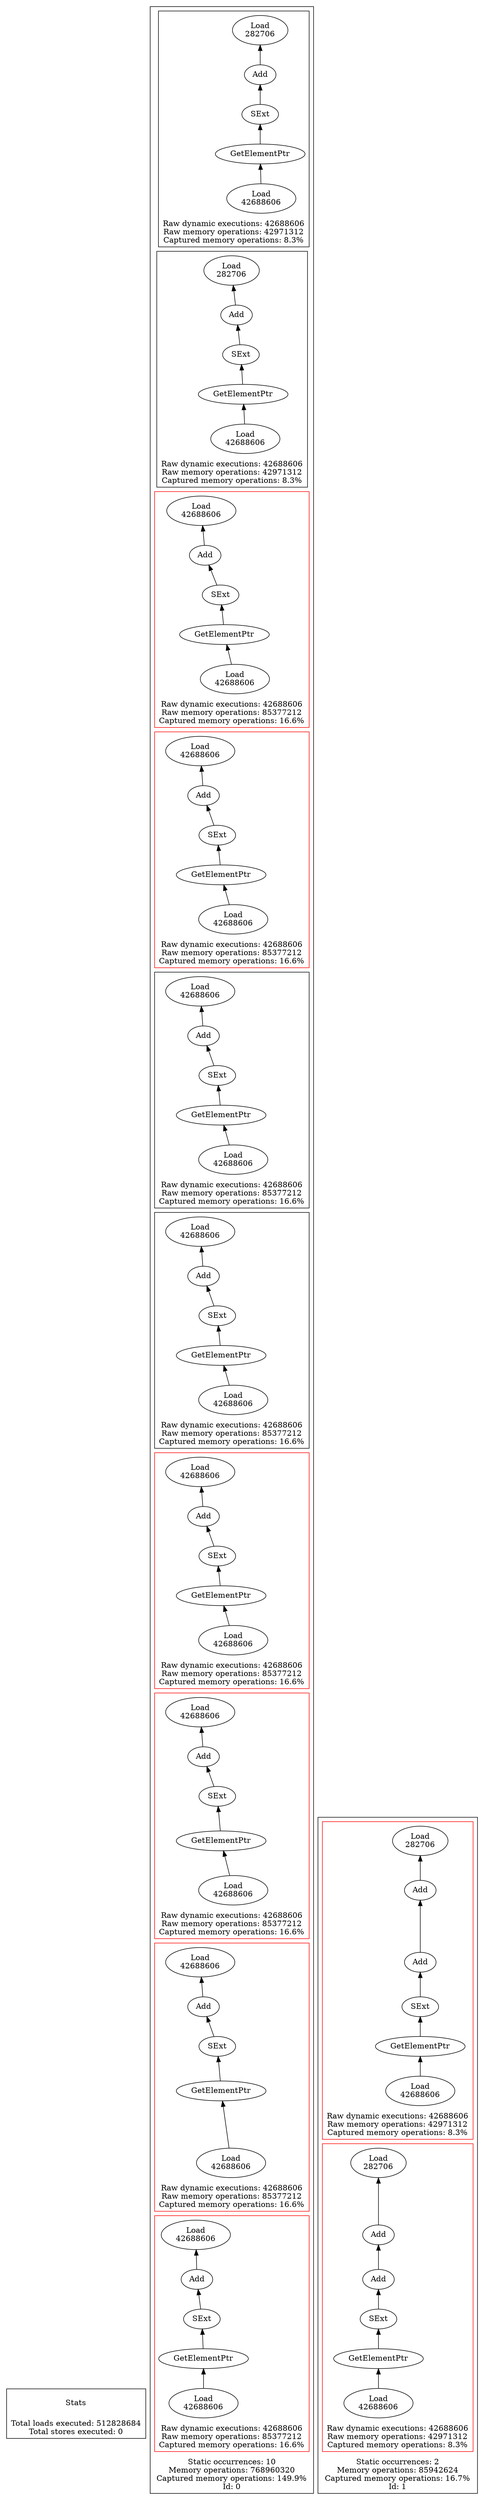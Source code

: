 strict digraph {
rankdir=BT
subgraph {
Stats [shape=plaintext]
cluster=true
label="Total loads executed: 512828684\nTotal stores executed: 0"
}
subgraph {
subgraph {
"0_0_36" [label="GetElementPtr"]
"0_0_35" [label="SExt"]
"0_0_36" -> "0_0_35"
{
rank=min
"0_0_37" [label="Load\n42688606"]
}
"0_0_37" -> "0_0_36"
"0_0_34" [label="Add"]
"0_0_35" -> "0_0_34"
"0_0_25" [label="Load\n282706"]
"0_0_34" -> "0_0_25"
cluster=true
label="Raw dynamic executions: 42688606\nRaw memory operations: 42971312\nCaptured memory operations: 8.3%"
}
subgraph {
{
rank=max
"0_1" [shape=point style=invis]
"0_1" -> "0_0_37" [style=invis]
}
{
rank=min
"0_1_47" [label="Load\n42688606"]
}
"0_1_46" [label="GetElementPtr"]
"0_1_47" -> "0_1_46"
"0_1_44" [label="Add"]
"0_1_26" [label="Load\n282706"]
"0_1_44" -> "0_1_26"
"0_1_45" [label="SExt"]
"0_1_46" -> "0_1_45"
"0_1_45" -> "0_1_44"
cluster=true
label="Raw dynamic executions: 42688606\nRaw memory operations: 42971312\nCaptured memory operations: 8.3%"
}
subgraph {
{
rank=max
"0_2" [shape=point style=invis]
"0_2" -> "0_1_47" [style=invis]
}
"0_2_54" [label="SExt"]
"0_2_38" [label="Add"]
"0_2_54" -> "0_2_38"
{
rank=min
"0_2_56" [label="Load\n42688606"]
}
"0_2_55" [label="GetElementPtr"]
"0_2_56" -> "0_2_55"
"0_2_37" [label="Load\n42688606"]
"0_2_38" -> "0_2_37"
"0_2_55" -> "0_2_54"
cluster=true
label="Raw dynamic executions: 42688606\nRaw memory operations: 85377212\nCaptured memory operations: 16.6%"
color=red
}
subgraph {
{
rank=max
"0_3" [shape=point style=invis]
"0_3" -> "0_2_56" [style=invis]
}
{
rank=min
"0_3_67" [label="Load\n42688606"]
}
"0_3_66" [label="GetElementPtr"]
"0_3_67" -> "0_3_66"
"0_3_48" [label="Add"]
"0_3_47" [label="Load\n42688606"]
"0_3_48" -> "0_3_47"
"0_3_65" [label="SExt"]
"0_3_66" -> "0_3_65"
"0_3_65" -> "0_3_48"
cluster=true
label="Raw dynamic executions: 42688606\nRaw memory operations: 85377212\nCaptured memory operations: 16.6%"
color=red
}
subgraph {
{
rank=max
"0_4" [shape=point style=invis]
"0_4" -> "0_3_67" [style=invis]
}
"0_4_76" [label="SExt"]
"0_4_43" [label="Add"]
"0_4_76" -> "0_4_43"
"0_4_42" [label="Load\n42688606"]
"0_4_43" -> "0_4_42"
"0_4_77" [label="GetElementPtr"]
"0_4_77" -> "0_4_76"
{
rank=min
"0_4_78" [label="Load\n42688606"]
}
"0_4_78" -> "0_4_77"
cluster=true
label="Raw dynamic executions: 42688606\nRaw memory operations: 85377212\nCaptured memory operations: 16.6%"
}
subgraph {
{
rank=max
"0_5" [shape=point style=invis]
"0_5" -> "0_4_78" [style=invis]
}
"0_5_88" [label="SExt"]
"0_5_53" [label="Add"]
"0_5_88" -> "0_5_53"
"0_5_89" [label="GetElementPtr"]
"0_5_89" -> "0_5_88"
"0_5_52" [label="Load\n42688606"]
"0_5_53" -> "0_5_52"
{
rank=min
"0_5_90" [label="Load\n42688606"]
}
"0_5_90" -> "0_5_89"
cluster=true
label="Raw dynamic executions: 42688606\nRaw memory operations: 85377212\nCaptured memory operations: 16.6%"
}
subgraph {
{
rank=max
"0_6" [shape=point style=invis]
"0_6" -> "0_5_90" [style=invis]
}
"0_6_101" [label="GetElementPtr"]
"0_6_100" [label="SExt"]
"0_6_101" -> "0_6_100"
"0_6_99" [label="Add"]
"0_6_37" [label="Load\n42688606"]
"0_6_99" -> "0_6_37"
"0_6_100" -> "0_6_99"
{
rank=min
"0_6_102" [label="Load\n42688606"]
}
"0_6_102" -> "0_6_101"
cluster=true
label="Raw dynamic executions: 42688606\nRaw memory operations: 85377212\nCaptured memory operations: 16.6%"
color=red
}
subgraph {
{
rank=max
"0_7" [shape=point style=invis]
"0_7" -> "0_6_102" [style=invis]
}
{
rank=min
"0_7_114" [label="Load\n42688606"]
}
"0_7_113" [label="GetElementPtr"]
"0_7_114" -> "0_7_113"
"0_7_111" [label="Add"]
"0_7_47" [label="Load\n42688606"]
"0_7_111" -> "0_7_47"
"0_7_112" [label="SExt"]
"0_7_113" -> "0_7_112"
"0_7_112" -> "0_7_111"
cluster=true
label="Raw dynamic executions: 42688606\nRaw memory operations: 85377212\nCaptured memory operations: 16.6%"
color=red
}
subgraph {
{
rank=max
"0_8" [shape=point style=invis]
"0_8" -> "0_7_114" [style=invis]
}
"0_8_125" [label="GetElementPtr"]
"0_8_124" [label="SExt"]
"0_8_125" -> "0_8_124"
"0_8_123" [label="Add"]
"0_8_124" -> "0_8_123"
"0_8_42" [label="Load\n42688606"]
"0_8_123" -> "0_8_42"
{
rank=min
"0_8_126" [label="Load\n42688606"]
}
"0_8_126" -> "0_8_125"
cluster=true
label="Raw dynamic executions: 42688606\nRaw memory operations: 85377212\nCaptured memory operations: 16.6%"
color=red
}
subgraph {
{
rank=max
"0_9" [shape=point style=invis]
"0_9" -> "0_8_126" [style=invis]
}
"0_9_137" [label="GetElementPtr"]
"0_9_136" [label="SExt"]
"0_9_137" -> "0_9_136"
{
rank=min
"0_9_138" [label="Load\n42688606"]
}
"0_9_138" -> "0_9_137"
"0_9_135" [label="Add"]
"0_9_136" -> "0_9_135"
"0_9_52" [label="Load\n42688606"]
"0_9_135" -> "0_9_52"
cluster=true
label="Raw dynamic executions: 42688606\nRaw memory operations: 85377212\nCaptured memory operations: 16.6%"
color=red
}
cluster=true
label="Static occurrences: 10\nMemory operations: 768960320\nCaptured memory operations: 149.9%\nId: 0"
}
subgraph {
subgraph {
"1_0_40" [label="SExt"]
"1_0_39" [label="Add"]
"1_0_40" -> "1_0_39"
{
rank=min
"1_0_42" [label="Load\n42688606"]
}
"1_0_41" [label="GetElementPtr"]
"1_0_42" -> "1_0_41"
"1_0_34" [label="Add"]
"1_0_39" -> "1_0_34"
"1_0_41" -> "1_0_40"
"1_0_25" [label="Load\n282706"]
"1_0_34" -> "1_0_25"
cluster=true
label="Raw dynamic executions: 42688606\nRaw memory operations: 42971312\nCaptured memory operations: 8.3%"
color=red
}
subgraph {
{
rank=max
"1_1" [shape=point style=invis]
"1_1" -> "1_0_42" [style=invis]
}
"1_1_51" [label="GetElementPtr"]
"1_1_50" [label="SExt"]
"1_1_51" -> "1_1_50"
"1_1_44" [label="Add"]
"1_1_26" [label="Load\n282706"]
"1_1_44" -> "1_1_26"
"1_1_49" [label="Add"]
"1_1_49" -> "1_1_44"
"1_1_50" -> "1_1_49"
{
rank=min
"1_1_52" [label="Load\n42688606"]
}
"1_1_52" -> "1_1_51"
cluster=true
label="Raw dynamic executions: 42688606\nRaw memory operations: 42971312\nCaptured memory operations: 8.3%"
color=red
}
cluster=true
label="Static occurrences: 2\nMemory operations: 85942624\nCaptured memory operations: 16.7%\nId: 1"
}
}
